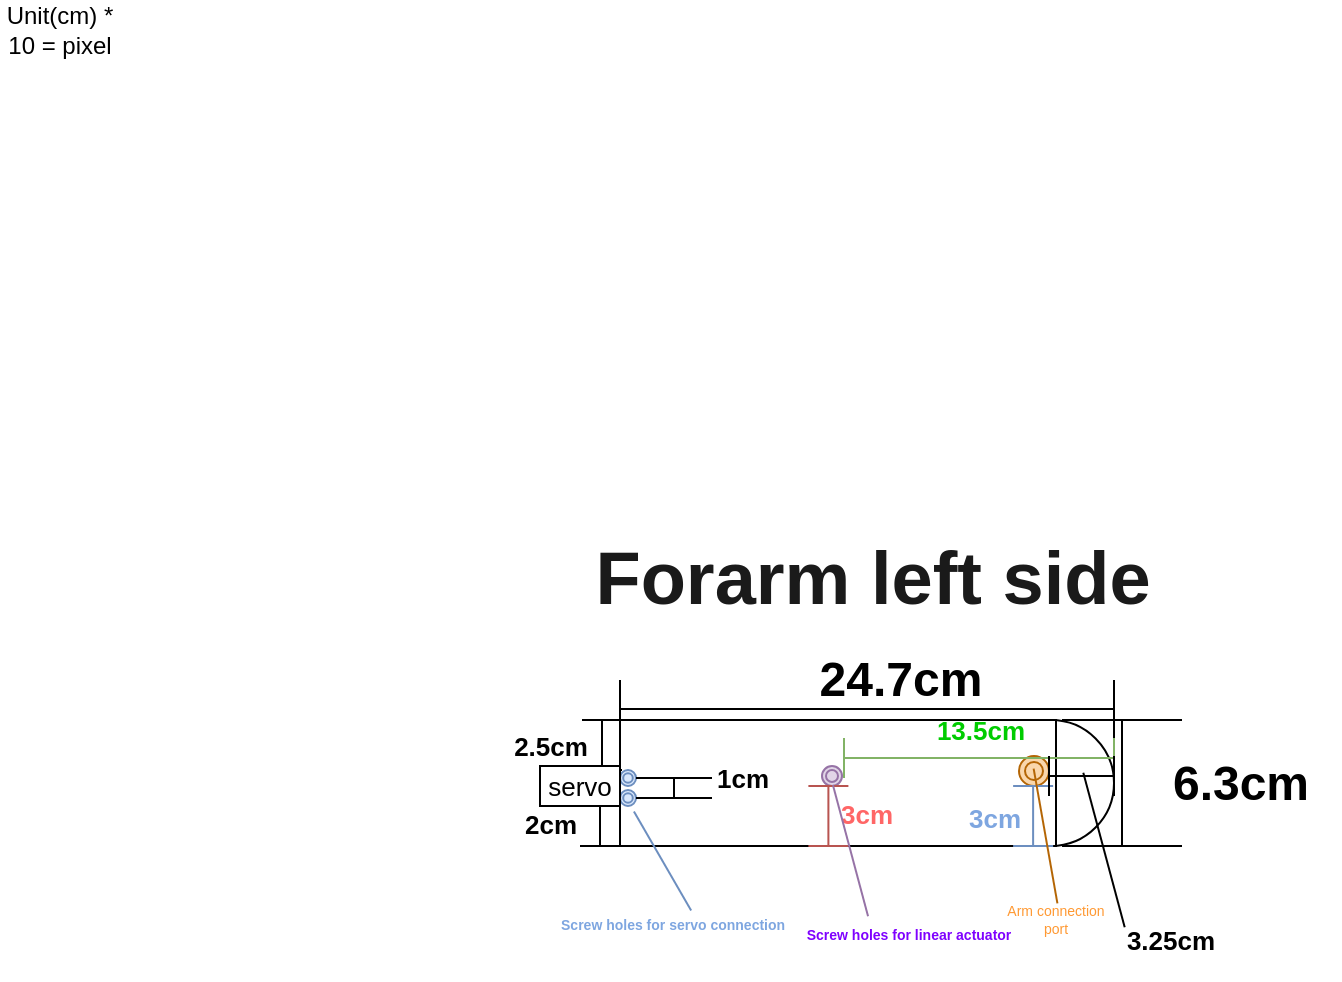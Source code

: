 <mxfile version="20.8.16" type="device"><diagram name="Left side" id="WpxLwYlVpLLvXDvA_hR7"><mxGraphModel dx="556" dy="423" grid="1" gridSize="10" guides="1" tooltips="1" connect="1" arrows="1" fold="1" page="1" pageScale="1" pageWidth="1200" pageHeight="1600" math="0" shadow="0"><root><mxCell id="0"/><mxCell id="1" parent="0"/><mxCell id="atDZ2INqpUPqHNTwAWoc-35" value="" style="ellipse;whiteSpace=wrap;html=1;aspect=fixed;strokeColor=default;strokeWidth=1;fontSize=13;fontColor=#000000;" vertex="1" parent="1"><mxGeometry x="504" y="370" width="63" height="63" as="geometry"/></mxCell><mxCell id="atDZ2INqpUPqHNTwAWoc-1" value="" style="rounded=0;whiteSpace=wrap;html=1;strokeWidth=1;" vertex="1" parent="1"><mxGeometry x="320" y="370" width="218" height="63" as="geometry"/></mxCell><mxCell id="atDZ2INqpUPqHNTwAWoc-2" value="Unit(cm) * 10 = pixel" style="text;html=1;strokeColor=none;fillColor=none;align=center;verticalAlign=middle;whiteSpace=wrap;rounded=0;" vertex="1" parent="1"><mxGeometry x="10" y="10" width="60" height="30" as="geometry"/></mxCell><mxCell id="atDZ2INqpUPqHNTwAWoc-3" value="" style="shape=crossbar;whiteSpace=wrap;html=1;rounded=1;strokeWidth=1;" vertex="1" parent="1"><mxGeometry x="320" y="350" width="247" height="29" as="geometry"/></mxCell><mxCell id="atDZ2INqpUPqHNTwAWoc-4" value="24.7cm" style="text;strokeColor=none;fillColor=none;html=1;fontSize=24;fontStyle=1;verticalAlign=middle;align=center;" vertex="1" parent="1"><mxGeometry x="410" y="330" width="100" height="40" as="geometry"/></mxCell><mxCell id="atDZ2INqpUPqHNTwAWoc-5" value="" style="shape=crossbar;whiteSpace=wrap;html=1;rounded=1;direction=south;strokeWidth=1;" vertex="1" parent="1"><mxGeometry x="541" y="370" width="60" height="63" as="geometry"/></mxCell><mxCell id="atDZ2INqpUPqHNTwAWoc-6" value="6.3cm" style="text;strokeColor=none;fillColor=none;html=1;fontSize=24;fontStyle=1;verticalAlign=middle;align=center;" vertex="1" parent="1"><mxGeometry x="580" y="381.5" width="100" height="40" as="geometry"/></mxCell><mxCell id="atDZ2INqpUPqHNTwAWoc-7" value="" style="ellipse;shape=doubleEllipse;whiteSpace=wrap;html=1;aspect=fixed;strokeWidth=1;fillColor=#e1d5e7;strokeColor=#9673a6;" vertex="1" parent="1"><mxGeometry x="421" y="393" width="10" height="10" as="geometry"/></mxCell><mxCell id="atDZ2INqpUPqHNTwAWoc-8" value="" style="shape=crossbar;whiteSpace=wrap;html=1;rounded=1;direction=south;strokeWidth=1;fillColor=#f8cecc;strokeColor=#b85450;" vertex="1" parent="1"><mxGeometry x="414.2" y="403" width="20" height="30" as="geometry"/></mxCell><mxCell id="atDZ2INqpUPqHNTwAWoc-9" value="&lt;font color=&quot;#ff6666&quot; style=&quot;font-size: 13px;&quot;&gt;3cm&lt;/font&gt;" style="text;strokeColor=none;fillColor=none;html=1;fontSize=24;fontStyle=1;verticalAlign=middle;align=center;" vertex="1" parent="1"><mxGeometry x="429.2" y="409" width="28" height="10" as="geometry"/></mxCell><mxCell id="atDZ2INqpUPqHNTwAWoc-11" value="&lt;font&gt;13.5cm&lt;/font&gt;" style="text;strokeColor=none;fillColor=none;html=1;fontSize=13;fontStyle=1;verticalAlign=middle;align=center;fontColor=#00CC00;" vertex="1" parent="1"><mxGeometry x="449.5" y="355" width="100" height="40" as="geometry"/></mxCell><mxCell id="atDZ2INqpUPqHNTwAWoc-12" value="" style="shape=crossbar;whiteSpace=wrap;html=1;rounded=1;direction=south;strokeWidth=1;fontSize=13;fontColor=#000000;" vertex="1" parent="1"><mxGeometry x="301" y="370" width="20" height="25" as="geometry"/></mxCell><mxCell id="atDZ2INqpUPqHNTwAWoc-13" value="" style="shape=crossbar;whiteSpace=wrap;html=1;rounded=1;direction=south;strokeWidth=1;fontSize=13;fontColor=#000000;" vertex="1" parent="1"><mxGeometry x="300" y="413" width="20" height="20" as="geometry"/></mxCell><mxCell id="atDZ2INqpUPqHNTwAWoc-14" value="2cm" style="text;strokeColor=none;fillColor=none;html=1;fontSize=13;fontStyle=1;verticalAlign=middle;align=center;fontColor=#000000;" vertex="1" parent="1"><mxGeometry x="270" y="410.95" width="30" height="22.05" as="geometry"/></mxCell><mxCell id="atDZ2INqpUPqHNTwAWoc-15" value="2.5cm" style="text;strokeColor=none;fillColor=none;html=1;fontSize=13;fontStyle=1;verticalAlign=middle;align=center;fontColor=#000000;" vertex="1" parent="1"><mxGeometry x="235" y="362.5" width="100" height="40" as="geometry"/></mxCell><mxCell id="atDZ2INqpUPqHNTwAWoc-16" value="" style="ellipse;shape=doubleEllipse;whiteSpace=wrap;html=1;aspect=fixed;strokeWidth=1;fontSize=13;fillColor=#dae8fc;strokeColor=#6c8ebf;" vertex="1" parent="1"><mxGeometry x="320" y="405" width="8" height="8" as="geometry"/></mxCell><mxCell id="atDZ2INqpUPqHNTwAWoc-17" value="" style="ellipse;shape=doubleEllipse;whiteSpace=wrap;html=1;aspect=fixed;strokeWidth=1;fontSize=13;fillColor=#dae8fc;strokeColor=#6c8ebf;" vertex="1" parent="1"><mxGeometry x="320" y="395" width="8" height="8" as="geometry"/></mxCell><mxCell id="atDZ2INqpUPqHNTwAWoc-18" value="" style="shape=crossbar;whiteSpace=wrap;html=1;rounded=1;direction=south;strokeWidth=1;fontSize=13;fontColor=#000000;" vertex="1" parent="1"><mxGeometry x="328" y="399" width="38" height="10" as="geometry"/></mxCell><mxCell id="atDZ2INqpUPqHNTwAWoc-21" value="1cm" style="text;strokeColor=none;fillColor=none;html=1;fontSize=13;fontStyle=1;verticalAlign=middle;align=center;fontColor=#000000;" vertex="1" parent="1"><mxGeometry x="365" y="393" width="32" height="11.5" as="geometry"/></mxCell><mxCell id="atDZ2INqpUPqHNTwAWoc-22" value="" style="ellipse;shape=doubleEllipse;whiteSpace=wrap;html=1;aspect=fixed;strokeWidth=1;fontSize=13;fillColor=#fad7ac;strokeColor=#b46504;" vertex="1" parent="1"><mxGeometry x="519.5" y="388" width="15" height="15" as="geometry"/></mxCell><mxCell id="atDZ2INqpUPqHNTwAWoc-24" value="" style="shape=crossbar;whiteSpace=wrap;html=1;rounded=1;direction=south;strokeWidth=1;fontSize=13;fillColor=#dae8fc;strokeColor=#6c8ebf;" vertex="1" parent="1"><mxGeometry x="516.56" y="403" width="20" height="30" as="geometry"/></mxCell><mxCell id="atDZ2INqpUPqHNTwAWoc-10" value="" style="shape=crossbar;whiteSpace=wrap;html=1;rounded=1;strokeWidth=1;fontSize=13;fillColor=#d5e8d4;strokeColor=#82b366;" vertex="1" parent="1"><mxGeometry x="432" y="379" width="135" height="20" as="geometry"/></mxCell><mxCell id="atDZ2INqpUPqHNTwAWoc-25" value="" style="line;strokeWidth=1;html=1;fontSize=13;rotation=-120;fillColor=#dae8fc;strokeColor=#6c8ebf;" vertex="1" parent="1"><mxGeometry x="312.67" y="435.49" width="57.2" height="10" as="geometry"/></mxCell><mxCell id="atDZ2INqpUPqHNTwAWoc-26" value="&lt;font style=&quot;font-size: 7px;&quot; color=&quot;#7ea6e0&quot;&gt;Screw holes for servo connection&amp;nbsp;&lt;/font&gt;" style="text;strokeColor=none;fillColor=none;html=1;fontSize=13;fontStyle=1;verticalAlign=middle;align=center;fontColor=#CCCC00;" vertex="1" parent="1"><mxGeometry x="297" y="450" width="100" height="40" as="geometry"/></mxCell><mxCell id="atDZ2INqpUPqHNTwAWoc-27" value="" style="line;strokeWidth=1;html=1;fontSize=13;rotation=-105;fillColor=#e1d5e7;strokeColor=#9673a6;" vertex="1" parent="1"><mxGeometry x="401.31" y="430.31" width="67.87" height="10" as="geometry"/></mxCell><mxCell id="atDZ2INqpUPqHNTwAWoc-29" value="" style="shape=crossbar;whiteSpace=wrap;html=1;rounded=1;strokeWidth=1;fontSize=13;fontColor=#7EA6E0;" vertex="1" parent="1"><mxGeometry x="534.5" y="388" width="32.5" height="20" as="geometry"/></mxCell><mxCell id="atDZ2INqpUPqHNTwAWoc-32" value="3cm" style="text;strokeColor=none;fillColor=none;html=1;fontSize=13;fontStyle=1;verticalAlign=middle;align=center;fontColor=#7EA6E0;" vertex="1" parent="1"><mxGeometry x="457.2" y="399" width="100" height="40" as="geometry"/></mxCell><mxCell id="atDZ2INqpUPqHNTwAWoc-33" value="&lt;font color=&quot;#000000&quot;&gt;servo&lt;/font&gt;" style="rounded=0;whiteSpace=wrap;html=1;strokeWidth=1;fontSize=13;fontColor=#7EA6E0;" vertex="1" parent="1"><mxGeometry x="280" y="393" width="40" height="20" as="geometry"/></mxCell><mxCell id="atDZ2INqpUPqHNTwAWoc-36" value="3.25cm" style="text;strokeColor=none;fillColor=none;html=1;fontSize=13;fontStyle=1;verticalAlign=middle;align=center;fontColor=#000000;" vertex="1" parent="1"><mxGeometry x="545" y="460" width="100" height="40" as="geometry"/></mxCell><mxCell id="atDZ2INqpUPqHNTwAWoc-37" value="" style="line;strokeWidth=1;direction=south;html=1;strokeColor=default;fontSize=13;fontColor=#000000;rotation=-15;" vertex="1" parent="1"><mxGeometry x="557" y="395" width="10" height="80" as="geometry"/></mxCell><mxCell id="atDZ2INqpUPqHNTwAWoc-38" value="&lt;font color=&quot;#7f00ff&quot; style=&quot;font-size: 7px;&quot;&gt;Screw holes for linear actuator&lt;/font&gt;" style="text;strokeColor=none;fillColor=none;html=1;fontSize=13;fontStyle=1;verticalAlign=middle;align=center;fontColor=#CCCC00;" vertex="1" parent="1"><mxGeometry x="414.2" y="455" width="100" height="40" as="geometry"/></mxCell><mxCell id="atDZ2INqpUPqHNTwAWoc-39" value="" style="line;strokeWidth=1;html=1;fontSize=13;rotation=-100;fillColor=#fad7ac;strokeColor=#b46504;" vertex="1" parent="1"><mxGeometry x="498.53" y="423" width="68.47" height="10" as="geometry"/></mxCell><mxCell id="atDZ2INqpUPqHNTwAWoc-40" value="&lt;blockquote style=&quot;margin: 0 0 0 40px; border: none; padding: 0px;&quot;&gt;&lt;font style=&quot;font-size: 37px;&quot; color=&quot;#1a1a1a&quot;&gt;Forarm left side&lt;/font&gt;&lt;/blockquote&gt;" style="text;strokeColor=none;fillColor=none;html=1;fontSize=7;fontStyle=1;verticalAlign=middle;align=center;fontColor=#7F00FF;" vertex="1" parent="1"><mxGeometry x="376" y="280" width="100" height="40" as="geometry"/></mxCell><mxCell id="atDZ2INqpUPqHNTwAWoc-43" value="Arm connection port" style="text;html=1;strokeColor=none;fillColor=none;align=center;verticalAlign=middle;whiteSpace=wrap;rounded=0;fontSize=7;fontColor=#FF9933;" vertex="1" parent="1"><mxGeometry x="507.87" y="455" width="60" height="30" as="geometry"/></mxCell></root></mxGraphModel></diagram></mxfile>